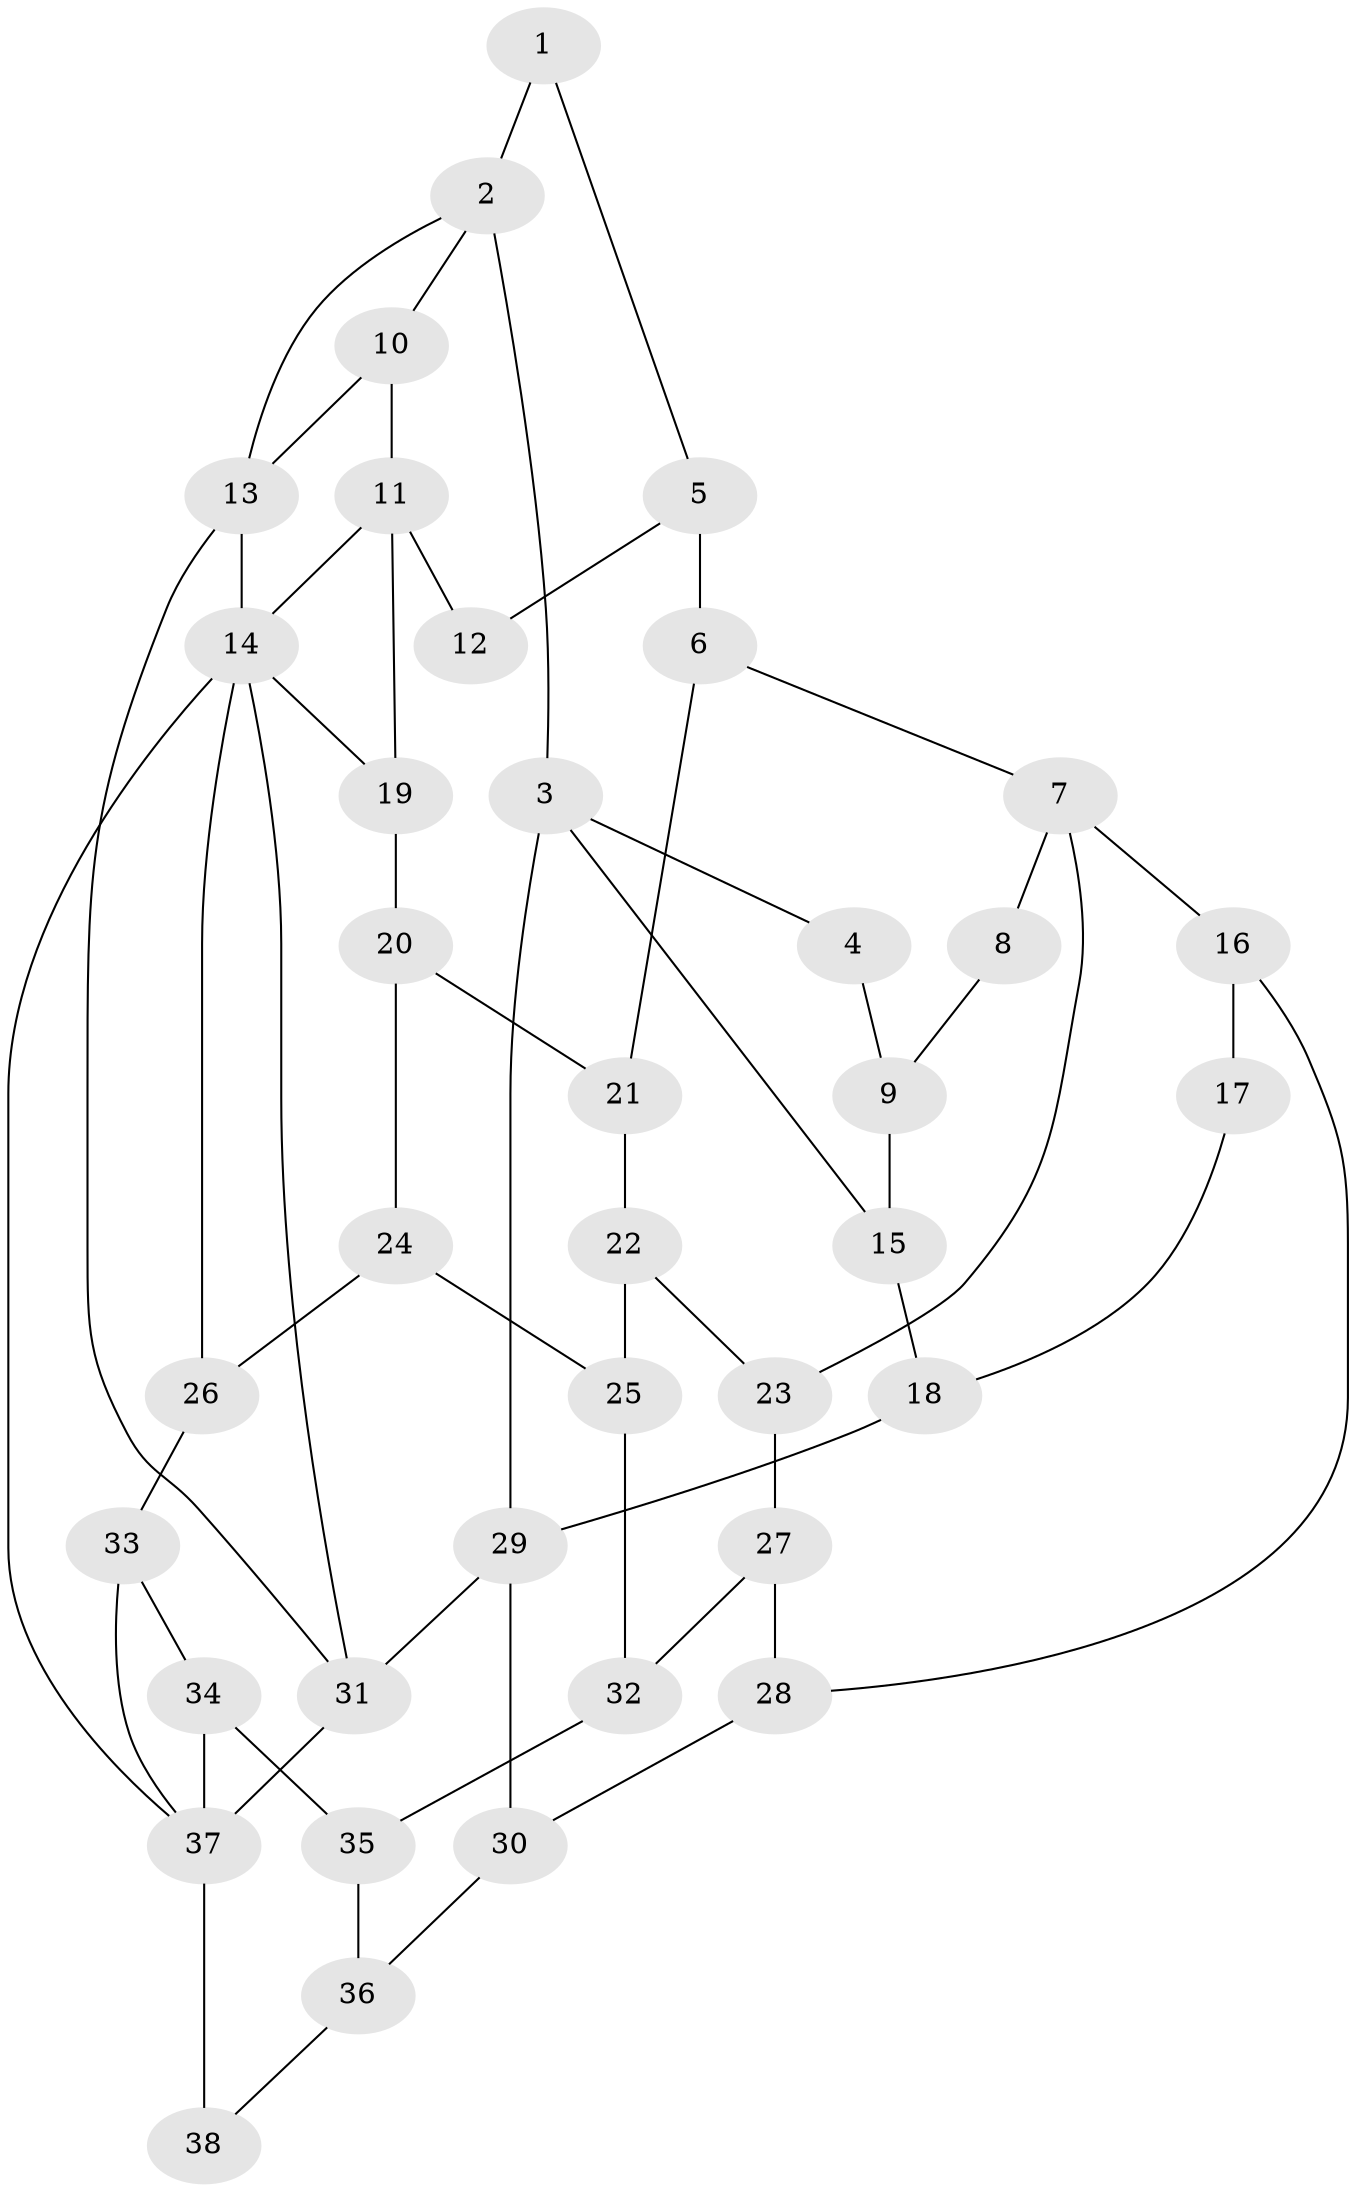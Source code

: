 // original degree distribution, {3: 0.03773584905660377, 4: 0.2641509433962264, 6: 0.20754716981132076, 5: 0.49056603773584906}
// Generated by graph-tools (version 1.1) at 2025/54/03/04/25 22:54:38]
// undirected, 38 vertices, 60 edges
graph export_dot {
  node [color=gray90,style=filled];
  1;
  2;
  3;
  4;
  5;
  6;
  7;
  8;
  9;
  10;
  11;
  12;
  13;
  14;
  15;
  16;
  17;
  18;
  19;
  20;
  21;
  22;
  23;
  24;
  25;
  26;
  27;
  28;
  29;
  30;
  31;
  32;
  33;
  34;
  35;
  36;
  37;
  38;
  1 -- 2 [weight=1.0];
  1 -- 5 [weight=1.0];
  2 -- 3 [weight=1.0];
  2 -- 10 [weight=1.0];
  2 -- 13 [weight=1.0];
  3 -- 4 [weight=1.0];
  3 -- 15 [weight=1.0];
  3 -- 29 [weight=1.0];
  4 -- 9 [weight=1.0];
  5 -- 6 [weight=1.0];
  5 -- 12 [weight=1.0];
  6 -- 7 [weight=1.0];
  6 -- 21 [weight=1.0];
  7 -- 8 [weight=2.0];
  7 -- 16 [weight=2.0];
  7 -- 23 [weight=1.0];
  8 -- 9 [weight=1.0];
  9 -- 15 [weight=1.0];
  10 -- 11 [weight=1.0];
  10 -- 13 [weight=1.0];
  11 -- 12 [weight=2.0];
  11 -- 14 [weight=1.0];
  11 -- 19 [weight=2.0];
  13 -- 14 [weight=1.0];
  13 -- 31 [weight=1.0];
  14 -- 19 [weight=1.0];
  14 -- 26 [weight=1.0];
  14 -- 31 [weight=1.0];
  14 -- 37 [weight=1.0];
  15 -- 18 [weight=1.0];
  16 -- 17 [weight=2.0];
  16 -- 28 [weight=1.0];
  17 -- 18 [weight=1.0];
  18 -- 29 [weight=1.0];
  19 -- 20 [weight=1.0];
  20 -- 21 [weight=1.0];
  20 -- 24 [weight=1.0];
  21 -- 22 [weight=1.0];
  22 -- 23 [weight=1.0];
  22 -- 25 [weight=1.0];
  23 -- 27 [weight=1.0];
  24 -- 25 [weight=1.0];
  24 -- 26 [weight=1.0];
  25 -- 32 [weight=1.0];
  26 -- 33 [weight=1.0];
  27 -- 28 [weight=1.0];
  27 -- 32 [weight=1.0];
  28 -- 30 [weight=1.0];
  29 -- 30 [weight=1.0];
  29 -- 31 [weight=1.0];
  30 -- 36 [weight=1.0];
  31 -- 37 [weight=1.0];
  32 -- 35 [weight=1.0];
  33 -- 34 [weight=1.0];
  33 -- 37 [weight=1.0];
  34 -- 35 [weight=1.0];
  34 -- 37 [weight=1.0];
  35 -- 36 [weight=1.0];
  36 -- 38 [weight=1.0];
  37 -- 38 [weight=2.0];
}
